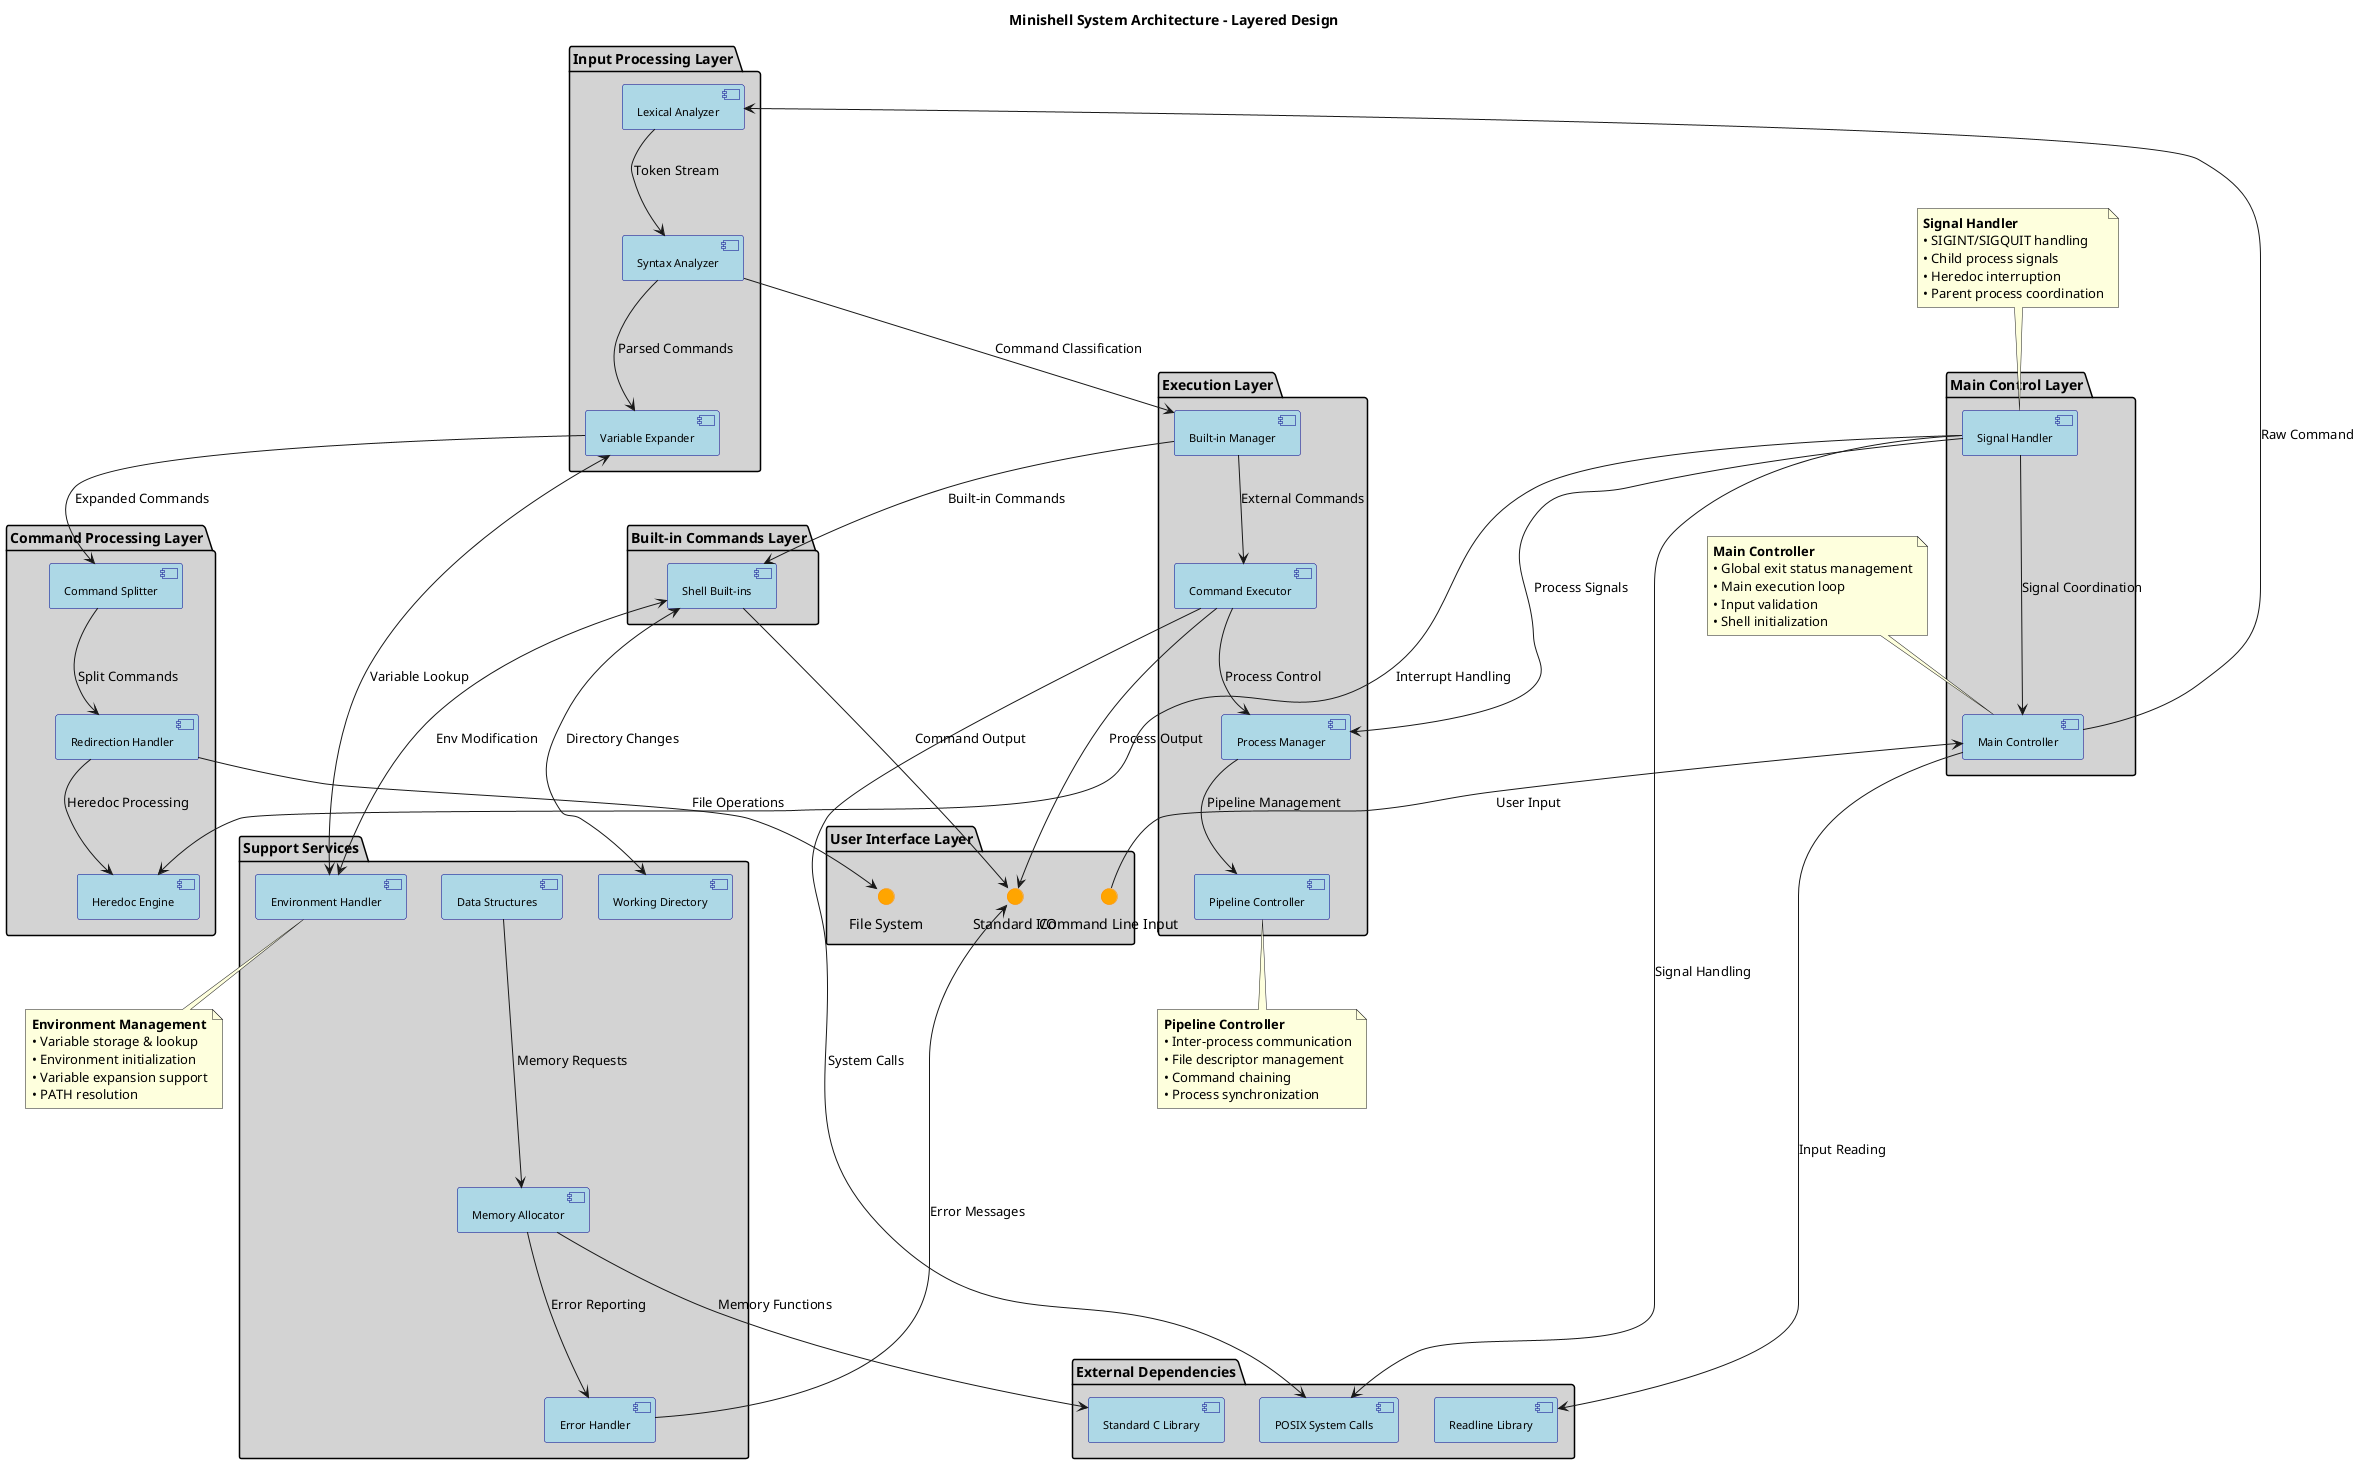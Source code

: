 @startuml Minishell_System_Architecture
!define RECTANGLE class

skinparam backgroundColor White
skinparam package {
    BackgroundColor LightGray
    BorderColor Black
    FontSize 14
    FontStyle bold
}
skinparam component {
    BackgroundColor LightBlue
    BorderColor DarkBlue
    FontSize 11
}
skinparam interface {
    BackgroundColor Orange
    BorderColor DarkOrange
    FontColor Black
}

title Minishell System Architecture - Layered Design

' Top Layer - User Interface
package "User Interface Layer" {
    interface "Command Line Input" as CLI
    interface "Standard I/O" as StdIO
    interface "File System" as FileSystem
}

' Layer 1 - Main Control
package "Main Control Layer" {
    component [Main Controller] as Main
    component [Signal Handler] as Signal
}

' Layer 2 - Input Processing (Left to Right Flow)
package "Input Processing Layer" {
    component [Lexical Analyzer] as Lexer
    component [Syntax Analyzer] as Parser
    component [Variable Expander] as VarExp
}

' Layer 3 - Command Processing
package "Command Processing Layer" {
    component [Command Splitter] as CmdSplit
    component [Redirection Handler] as Redirect
    component [Heredoc Engine] as Heredoc
}

' Layer 4 - Execution Layer
package "Execution Layer" {
    component [Built-in Manager] as BuiltinMgr
    component [Command Executor] as CmdExec
    component [Process Manager] as ProcMgr
    component [Pipeline Controller] as Pipeline
}

' Layer 5 - Built-in Commands
package "Built-in Commands Layer" {
    component [Shell Built-ins] as ShellBuiltins
}

' Side Services - Environment & Memory
package "Support Services" {
    component [Environment Handler] as EnvHandler
    component [Working Directory] as WorkDir
    component [Memory Allocator] as MemAlloc
    component [Data Structures] as DataStruct
    component [Error Handler] as ErrorHandle
}

' Bottom Layer - External Dependencies
package "External Dependencies" {
    component [Readline Library] as Readline
    component [Standard C Library] as StdLib
    component [POSIX System Calls] as POSIX
}

' Vertical Flow - Main Processing Pipeline
CLI --> Main : "User Input"
Main --> Lexer : "Raw Command"
Lexer --> Parser : "Token Stream"
Parser --> VarExp : "Parsed Commands"
VarExp --> CmdSplit : "Expanded Commands"
CmdSplit --> Redirect : "Split Commands"
Redirect --> Heredoc : "Heredoc Processing"

' Execution Branch
Parser --> BuiltinMgr : "Command Classification"
BuiltinMgr --> ShellBuiltins : "Built-in Commands"
BuiltinMgr --> CmdExec : "External Commands"
CmdExec --> ProcMgr : "Process Control"
ProcMgr --> Pipeline : "Pipeline Management"

' Side Connections - Support Services
VarExp <---> EnvHandler : "Variable Lookup"
ShellBuiltins <---> EnvHandler : "Env Modification"
ShellBuiltins <---> WorkDir : "Directory Changes"
DataStruct ---> MemAlloc : "Memory Requests"
MemAlloc ---> ErrorHandle : "Error Reporting"

' Signal Management
Signal ---> ProcMgr : "Process Signals"
Signal ---> Heredoc : "Interrupt Handling"
Signal ---> Main : "Signal Coordination"

' External Dependencies
Main ---> Readline : "Input Reading"
CmdExec ---> POSIX : "System Calls"
MemAlloc ---> StdLib : "Memory Functions"
Signal ---> POSIX : "Signal Handling"

' Output Connections
ShellBuiltins ---> StdIO : "Command Output"
CmdExec ---> StdIO : "Process Output"
ErrorHandle ---> StdIO : "Error Messages"
Redirect ---> FileSystem : "File Operations"

' Layout Positioning
CLI -[hidden]-> Main
Main -[hidden]-> Lexer
Lexer -[hidden]-> Parser
Parser -[hidden]-> VarExp
VarExp -[hidden]-> CmdSplit
CmdSplit -[hidden]-> Redirect
Redirect -[hidden]-> Heredoc
BuiltinMgr -[hidden]-> ShellBuiltins
CmdExec -[hidden]-> ProcMgr
ProcMgr -[hidden]-> Pipeline

' Component Details
note top of Main
**Main Controller**
• Global exit status management
• Main execution loop
• Input validation
• Shell initialization
end note

note top of Signal
**Signal Handler**
• SIGINT/SIGQUIT handling
• Child process signals
• Heredoc interruption
• Parent process coordination
end note

note bottom of Pipeline
**Pipeline Controller**
• Inter-process communication
• File descriptor management
• Command chaining
• Process synchronization
end note

note bottom of EnvHandler
**Environment Management**
• Variable storage & lookup
• Environment initialization
• Variable expansion support
• PATH resolution
end note

@enduml
